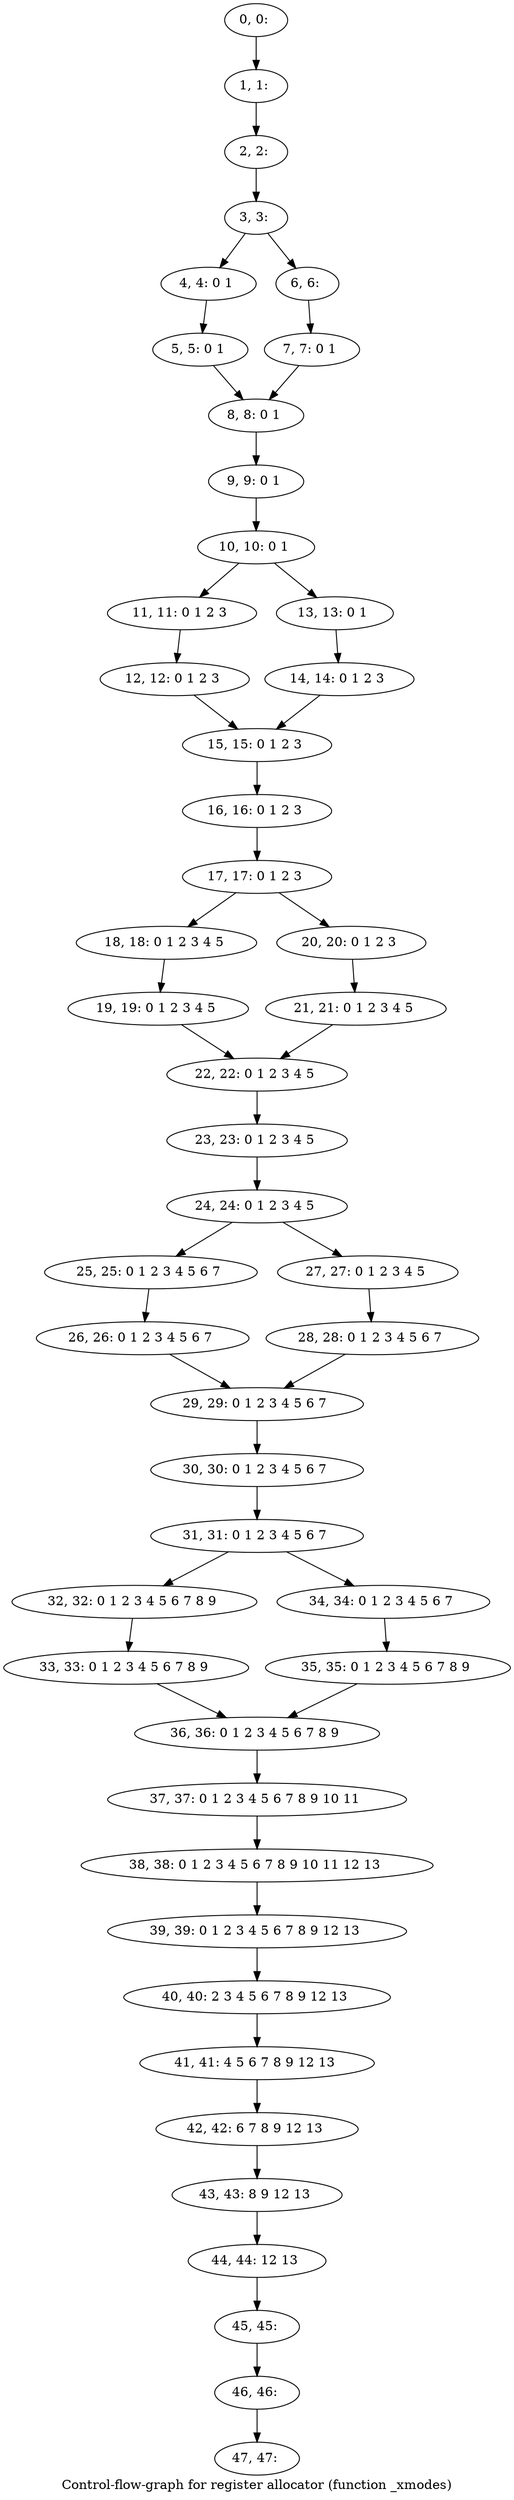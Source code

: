 digraph G {
graph [label="Control-flow-graph for register allocator (function _xmodes)"]
0[label="0, 0: "];
1[label="1, 1: "];
2[label="2, 2: "];
3[label="3, 3: "];
4[label="4, 4: 0 1 "];
5[label="5, 5: 0 1 "];
6[label="6, 6: "];
7[label="7, 7: 0 1 "];
8[label="8, 8: 0 1 "];
9[label="9, 9: 0 1 "];
10[label="10, 10: 0 1 "];
11[label="11, 11: 0 1 2 3 "];
12[label="12, 12: 0 1 2 3 "];
13[label="13, 13: 0 1 "];
14[label="14, 14: 0 1 2 3 "];
15[label="15, 15: 0 1 2 3 "];
16[label="16, 16: 0 1 2 3 "];
17[label="17, 17: 0 1 2 3 "];
18[label="18, 18: 0 1 2 3 4 5 "];
19[label="19, 19: 0 1 2 3 4 5 "];
20[label="20, 20: 0 1 2 3 "];
21[label="21, 21: 0 1 2 3 4 5 "];
22[label="22, 22: 0 1 2 3 4 5 "];
23[label="23, 23: 0 1 2 3 4 5 "];
24[label="24, 24: 0 1 2 3 4 5 "];
25[label="25, 25: 0 1 2 3 4 5 6 7 "];
26[label="26, 26: 0 1 2 3 4 5 6 7 "];
27[label="27, 27: 0 1 2 3 4 5 "];
28[label="28, 28: 0 1 2 3 4 5 6 7 "];
29[label="29, 29: 0 1 2 3 4 5 6 7 "];
30[label="30, 30: 0 1 2 3 4 5 6 7 "];
31[label="31, 31: 0 1 2 3 4 5 6 7 "];
32[label="32, 32: 0 1 2 3 4 5 6 7 8 9 "];
33[label="33, 33: 0 1 2 3 4 5 6 7 8 9 "];
34[label="34, 34: 0 1 2 3 4 5 6 7 "];
35[label="35, 35: 0 1 2 3 4 5 6 7 8 9 "];
36[label="36, 36: 0 1 2 3 4 5 6 7 8 9 "];
37[label="37, 37: 0 1 2 3 4 5 6 7 8 9 10 11 "];
38[label="38, 38: 0 1 2 3 4 5 6 7 8 9 10 11 12 13 "];
39[label="39, 39: 0 1 2 3 4 5 6 7 8 9 12 13 "];
40[label="40, 40: 2 3 4 5 6 7 8 9 12 13 "];
41[label="41, 41: 4 5 6 7 8 9 12 13 "];
42[label="42, 42: 6 7 8 9 12 13 "];
43[label="43, 43: 8 9 12 13 "];
44[label="44, 44: 12 13 "];
45[label="45, 45: "];
46[label="46, 46: "];
47[label="47, 47: "];
0->1 ;
1->2 ;
2->3 ;
3->4 ;
3->6 ;
4->5 ;
5->8 ;
6->7 ;
7->8 ;
8->9 ;
9->10 ;
10->11 ;
10->13 ;
11->12 ;
12->15 ;
13->14 ;
14->15 ;
15->16 ;
16->17 ;
17->18 ;
17->20 ;
18->19 ;
19->22 ;
20->21 ;
21->22 ;
22->23 ;
23->24 ;
24->25 ;
24->27 ;
25->26 ;
26->29 ;
27->28 ;
28->29 ;
29->30 ;
30->31 ;
31->32 ;
31->34 ;
32->33 ;
33->36 ;
34->35 ;
35->36 ;
36->37 ;
37->38 ;
38->39 ;
39->40 ;
40->41 ;
41->42 ;
42->43 ;
43->44 ;
44->45 ;
45->46 ;
46->47 ;
}
